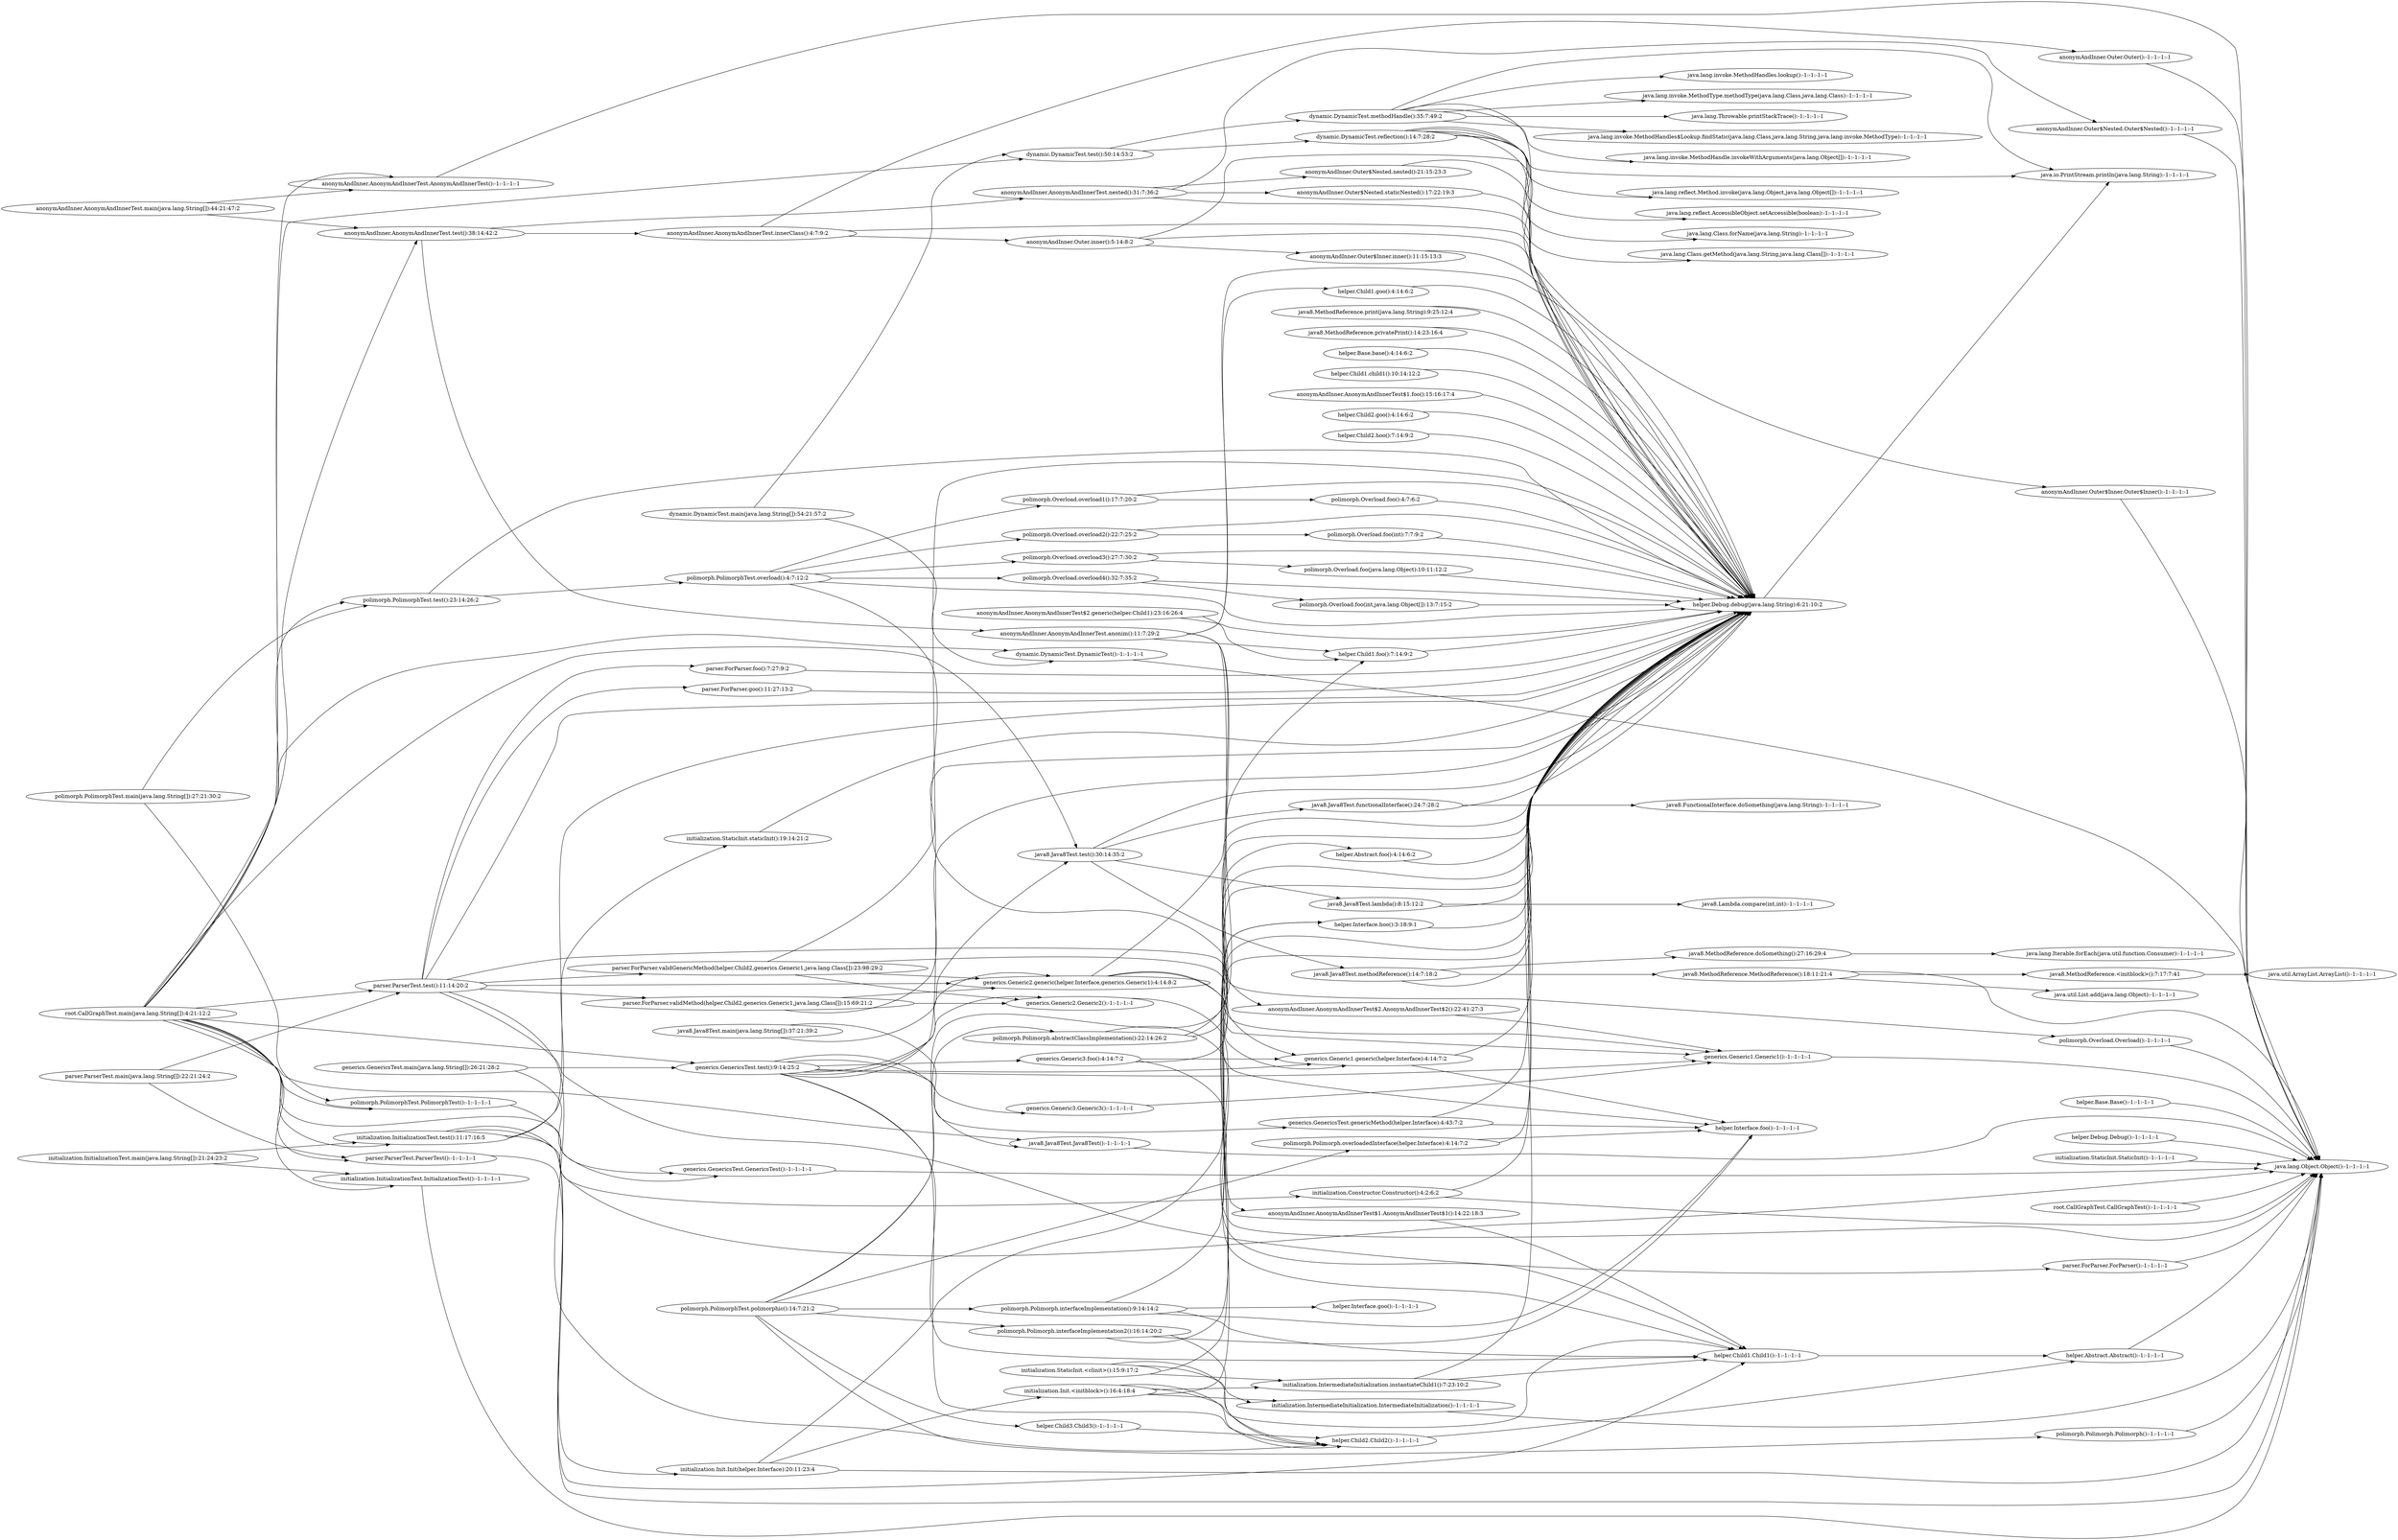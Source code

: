 digraph graphname {
rankdir="LR";
69 [label="initialization.StaticInit.<clinit>():15:9:17:2"]
60 [label="initialization.Init.<initblock>():16:4:18:4"]
80 [label="java8.MethodReference.<initblock>():7:17:7:41"]
114 [label="root.CallGraphTest.CallGraphTest():-1:-1:-1:-1"]
108 [label="polimorph.Polimorph.abstractClassImplementation():22:14:26:2"]
84 [label="java.util.List.add(java.lang.Object):-1:-1:-1:-1"]
6 [label="anonymAndInner.AnonymAndInnerTest.anonim():11:7:29:2"]
7 [label="anonymAndInner.AnonymAndInnerTest$1.AnonymAndInnerTest$1():14:22:18:3"]
12 [label="anonymAndInner.AnonymAndInnerTest$2.AnonymAndInnerTest$2():22:41:27:3"]
0 [label="anonymAndInner.AnonymAndInnerTest.AnonymAndInnerTest():-1:-1:-1:-1"]
22 [label="anonymAndInner.Outer$Inner.Outer$Inner():-1:-1:-1:-1"]
17 [label="anonymAndInner.Outer$Nested.Outer$Nested():-1:-1:-1:-1"]
4 [label="anonymAndInner.Outer.Outer():-1:-1:-1:-1"]
52 [label="helper.Base.base():4:14:6:2"]
53 [label="helper.Child1.child1():10:14:12:2"]
72 [label="java8.Lambda.compare(int,int):-1:-1:-1:-1"]
3 [label="helper.Debug.debug(java.lang.String):6:21:10:2"]
75 [label="java8.MethodReference.doSomething():27:16:29:4"]
77 [label="java8.FunctionalInterface.doSomething(java.lang.String):-1:-1:-1:-1"]
24 [label="dynamic.DynamicTest.DynamicTest():-1:-1:-1:-1"]
34 [label="java.lang.invoke.MethodHandles$Lookup.findStatic(java.lang.Class,java.lang.String,java.lang.invoke.MethodType):-1:-1:-1:-1"]
9 [label="anonymAndInner.AnonymAndInnerTest$1.foo():15:16:17:4"]
10 [label="helper.Child1.foo():7:14:9:2"]
39 [label="helper.Interface.foo():-1:-1:-1:-1"]
50 [label="helper.Abstract.foo():4:14:6:2"]
43 [label="generics.Generic3.foo():4:14:7:2"]
87 [label="parser.ForParser.foo():7:27:9:2"]
95 [label="polimorph.Overload.foo():4:7:6:2"]
96 [label="polimorph.Overload.foo(int):7:7:9:2"]
98 [label="polimorph.Overload.foo(int,java.lang.Object[]):13:7:15:2"]
97 [label="polimorph.Overload.foo(java.lang.Object):10:11:12:2"]
85 [label="java.lang.Iterable.forEach(java.util.function.Consumer):-1:-1:-1:-1"]
26 [label="java.lang.Class.forName(java.lang.String):-1:-1:-1:-1"]
76 [label="java8.Java8Test.functionalInterface():24:7:28:2"]
14 [label="anonymAndInner.AnonymAndInnerTest$2.generic(helper.Child1):23:16:26:4"]
15 [label="generics.Generic1.generic(helper.Interface):4:14:7:2"]
41 [label="generics.Generic2.generic(helper.Interface,generics.Generic1):4:14:8:2"]
45 [label="generics.GenericsTest.genericMethod(helper.Interface):4:43:7:2"]
13 [label="generics.Generic1.Generic1():-1:-1:-1:-1"]
40 [label="generics.Generic2.Generic2():-1:-1:-1:-1"]
42 [label="generics.Generic3.Generic3():-1:-1:-1:-1"]
44 [label="generics.GenericsTest.GenericsTest():-1:-1:-1:-1"]
27 [label="java.lang.Class.getMethod(java.lang.String,java.lang.Class[]):-1:-1:-1:-1"]
11 [label="helper.Child1.goo():4:14:6:2"]
106 [label="helper.Interface.goo():-1:-1:-1:-1"]
54 [label="helper.Child2.goo():4:14:6:2"]
88 [label="parser.ForParser.goo():11:27:13:2"]
49 [label="helper.Abstract.Abstract():-1:-1:-1:-1"]
51 [label="helper.Base.Base():-1:-1:-1:-1"]
8 [label="helper.Child1.Child1():-1:-1:-1:-1"]
47 [label="helper.Child2.Child2():-1:-1:-1:-1"]
56 [label="helper.Child3.Child3():-1:-1:-1:-1"]
57 [label="helper.Debug.Debug():-1:-1:-1:-1"]
58 [label="helper.Interface.hoo():3:18:9:1"]
55 [label="helper.Child2.hoo():7:14:9:2"]
59 [label="initialization.Constructor.Constructor():4:2:6:2"]
63 [label="initialization.Init.Init(helper.Interface):20:11:23:4"]
64 [label="initialization.InitializationTest.InitializationTest():-1:-1:-1:-1"]
61 [label="initialization.IntermediateInitialization.IntermediateInitialization():-1:-1:-1:-1"]
68 [label="initialization.StaticInit.StaticInit():-1:-1:-1:-1"]
5 [label="anonymAndInner.Outer.inner():5:14:8:2"]
23 [label="anonymAndInner.Outer$Inner.inner():11:15:13:3"]
2 [label="anonymAndInner.AnonymAndInnerTest.innerClass():4:7:9:2"]
62 [label="initialization.IntermediateInitialization.instantiateChild1():7:23:10:2"]
105 [label="polimorph.Polimorph.interfaceImplementation():9:14:14:2"]
107 [label="polimorph.Polimorph.interfaceImplementation2():16:14:20:2"]
29 [label="java.lang.reflect.Method.invoke(java.lang.Object,java.lang.Object[]):-1:-1:-1:-1"]
35 [label="java.lang.invoke.MethodHandle.invokeWithArguments(java.lang.Object[]):-1:-1:-1:-1"]
1 [label="java.lang.Object.Object():-1:-1:-1:-1"]
81 [label="java.util.ArrayList.ArrayList():-1:-1:-1:-1"]
70 [label="java8.Java8Test.Java8Test():-1:-1:-1:-1"]
74 [label="java8.MethodReference.MethodReference():18:11:21:4"]
71 [label="java8.Java8Test.lambda():8:15:12:2"]
33 [label="java.lang.invoke.MethodHandles.lookup():-1:-1:-1:-1"]
21 [label="anonymAndInner.AnonymAndInnerTest.main(java.lang.String[]):44:21:47:2"]
48 [label="generics.GenericsTest.main(java.lang.String[]):26:21:28:2"]
38 [label="dynamic.DynamicTest.main(java.lang.String[]):54:21:57:2"]
67 [label="initialization.InitializationTest.main(java.lang.String[]):21:24:23:2"]
79 [label="java8.Java8Test.main(java.lang.String[]):37:21:39:2"]
93 [label="parser.ParserTest.main(java.lang.String[]):22:21:24:2"]
113 [label="polimorph.PolimorphTest.main(java.lang.String[]):27:21:30:2"]
115 [label="root.CallGraphTest.main(java.lang.String[]):4:21:12:2"]
31 [label="dynamic.DynamicTest.methodHandle():35:7:49:2"]
73 [label="java8.Java8Test.methodReference():14:7:18:2"]
32 [label="java.lang.invoke.MethodType.methodType(java.lang.Class,java.lang.Class):-1:-1:-1:-1"]
16 [label="anonymAndInner.AnonymAndInnerTest.nested():31:7:36:2"]
18 [label="anonymAndInner.Outer$Nested.nested():21:15:23:3"]
110 [label="polimorph.PolimorphTest.overload():4:7:12:2"]
99 [label="polimorph.Overload.overload1():17:7:20:2"]
100 [label="polimorph.Overload.overload2():22:7:25:2"]
101 [label="polimorph.Overload.overload3():27:7:30:2"]
102 [label="polimorph.Overload.overload4():32:7:35:2"]
104 [label="polimorph.Polimorph.overloadedInterface(helper.Interface):4:14:7:2"]
86 [label="parser.ForParser.ForParser():-1:-1:-1:-1"]
91 [label="parser.ParserTest.ParserTest():-1:-1:-1:-1"]
94 [label="polimorph.Overload.Overload():-1:-1:-1:-1"]
103 [label="polimorph.Polimorph.Polimorph():-1:-1:-1:-1"]
109 [label="polimorph.PolimorphTest.PolimorphTest():-1:-1:-1:-1"]
111 [label="polimorph.PolimorphTest.polimorphic():14:7:21:2"]
82 [label="java8.MethodReference.print(java.lang.String):9:25:12:4"]
36 [label="java.lang.Throwable.printStackTrace():-1:-1:-1:-1"]
30 [label="java.io.PrintStream.println(java.lang.String):-1:-1:-1:-1"]
83 [label="java8.MethodReference.privatePrint():14:23:16:4"]
25 [label="dynamic.DynamicTest.reflection():14:7:28:2"]
28 [label="java.lang.reflect.AccessibleObject.setAccessible(boolean):-1:-1:-1:-1"]
66 [label="initialization.StaticInit.staticInit():19:14:21:2"]
19 [label="anonymAndInner.Outer$Nested.staticNested():17:22:19:3"]
20 [label="anonymAndInner.AnonymAndInnerTest.test():38:14:42:2"]
46 [label="generics.GenericsTest.test():9:14:25:2"]
37 [label="dynamic.DynamicTest.test():50:14:53:2"]
65 [label="initialization.InitializationTest.test():11:17:16:5"]
78 [label="java8.Java8Test.test():30:14:35:2"]
92 [label="parser.ParserTest.test():11:14:20:2"]
112 [label="polimorph.PolimorphTest.test():23:14:26:2"]
90 [label="parser.ForParser.validGenericMethod(helper.Child2,generics.Generic1,java.lang.Class[]):23:98:29:2"]
89 [label="parser.ForParser.validMethod(helper.Child2,generics.Generic1,java.lang.Class[]):15:69:21:2"]
0 -> 1
2 -> 3
2 -> 4
2 -> 5
3 -> 30
4 -> 1
5 -> 3
5 -> 22
5 -> 23
6 -> 3
6 -> 7
6 -> 10
6 -> 11
6 -> 12
6 -> 15
7 -> 8
8 -> 49
9 -> 3
10 -> 3
11 -> 3
12 -> 13
13 -> 1
14 -> 3
14 -> 10
15 -> 3
15 -> 39
16 -> 3
16 -> 17
16 -> 18
16 -> 19
17 -> 1
18 -> 3
19 -> 3
20 -> 2
20 -> 6
20 -> 16
21 -> 0
21 -> 20
22 -> 1
23 -> 3
24 -> 1
25 -> 3
25 -> 26
25 -> 27
25 -> 28
25 -> 29
25 -> 30
31 -> 3
31 -> 30
31 -> 32
31 -> 33
31 -> 34
31 -> 35
31 -> 36
37 -> 25
37 -> 31
38 -> 24
38 -> 37
40 -> 1
41 -> 3
41 -> 15
41 -> 39
42 -> 13
43 -> 3
43 -> 8
43 -> 15
44 -> 1
45 -> 3
45 -> 39
46 -> 3
46 -> 8
46 -> 13
46 -> 15
46 -> 40
46 -> 41
46 -> 42
46 -> 43
46 -> 45
46 -> 47
47 -> 49
48 -> 44
48 -> 46
49 -> 1
50 -> 3
51 -> 1
52 -> 3
53 -> 3
54 -> 3
55 -> 3
56 -> 47
57 -> 1
58 -> 3
59 -> 1
59 -> 3
60 -> 3
60 -> 8
60 -> 47
60 -> 61
60 -> 62
61 -> 1
62 -> 3
62 -> 8
63 -> 1
63 -> 3
63 -> 60
64 -> 1
65 -> 3
65 -> 8
65 -> 59
65 -> 63
65 -> 66
66 -> 3
67 -> 64
67 -> 65
68 -> 1
69 -> 3
69 -> 47
69 -> 61
69 -> 62
70 -> 1
71 -> 3
71 -> 72
73 -> 3
73 -> 74
73 -> 75
74 -> 1
74 -> 80
74 -> 84
75 -> 85
76 -> 3
76 -> 77
78 -> 3
78 -> 71
78 -> 73
78 -> 76
79 -> 70
79 -> 78
80 -> 81
82 -> 3
83 -> 3
86 -> 1
87 -> 3
88 -> 3
89 -> 3
89 -> 40
89 -> 41
90 -> 3
90 -> 13
90 -> 40
90 -> 41
91 -> 1
92 -> 3
92 -> 13
92 -> 41
92 -> 47
92 -> 86
92 -> 87
92 -> 88
92 -> 89
92 -> 90
93 -> 91
93 -> 92
94 -> 1
95 -> 3
96 -> 3
97 -> 3
98 -> 3
99 -> 3
99 -> 95
100 -> 3
100 -> 96
101 -> 3
101 -> 97
102 -> 3
102 -> 98
103 -> 1
104 -> 3
104 -> 39
105 -> 8
105 -> 39
105 -> 58
105 -> 106
107 -> 39
107 -> 47
107 -> 58
108 -> 8
108 -> 10
108 -> 50
109 -> 1
110 -> 3
110 -> 94
110 -> 99
110 -> 100
110 -> 101
110 -> 102
111 -> 3
111 -> 56
111 -> 103
111 -> 104
111 -> 105
111 -> 107
111 -> 108
112 -> 3
112 -> 110
113 -> 109
113 -> 112
114 -> 1
115 -> 0
115 -> 20
115 -> 24
115 -> 37
115 -> 44
115 -> 46
115 -> 64
115 -> 65
115 -> 70
115 -> 78
115 -> 91
115 -> 92
115 -> 109
115 -> 112
}
